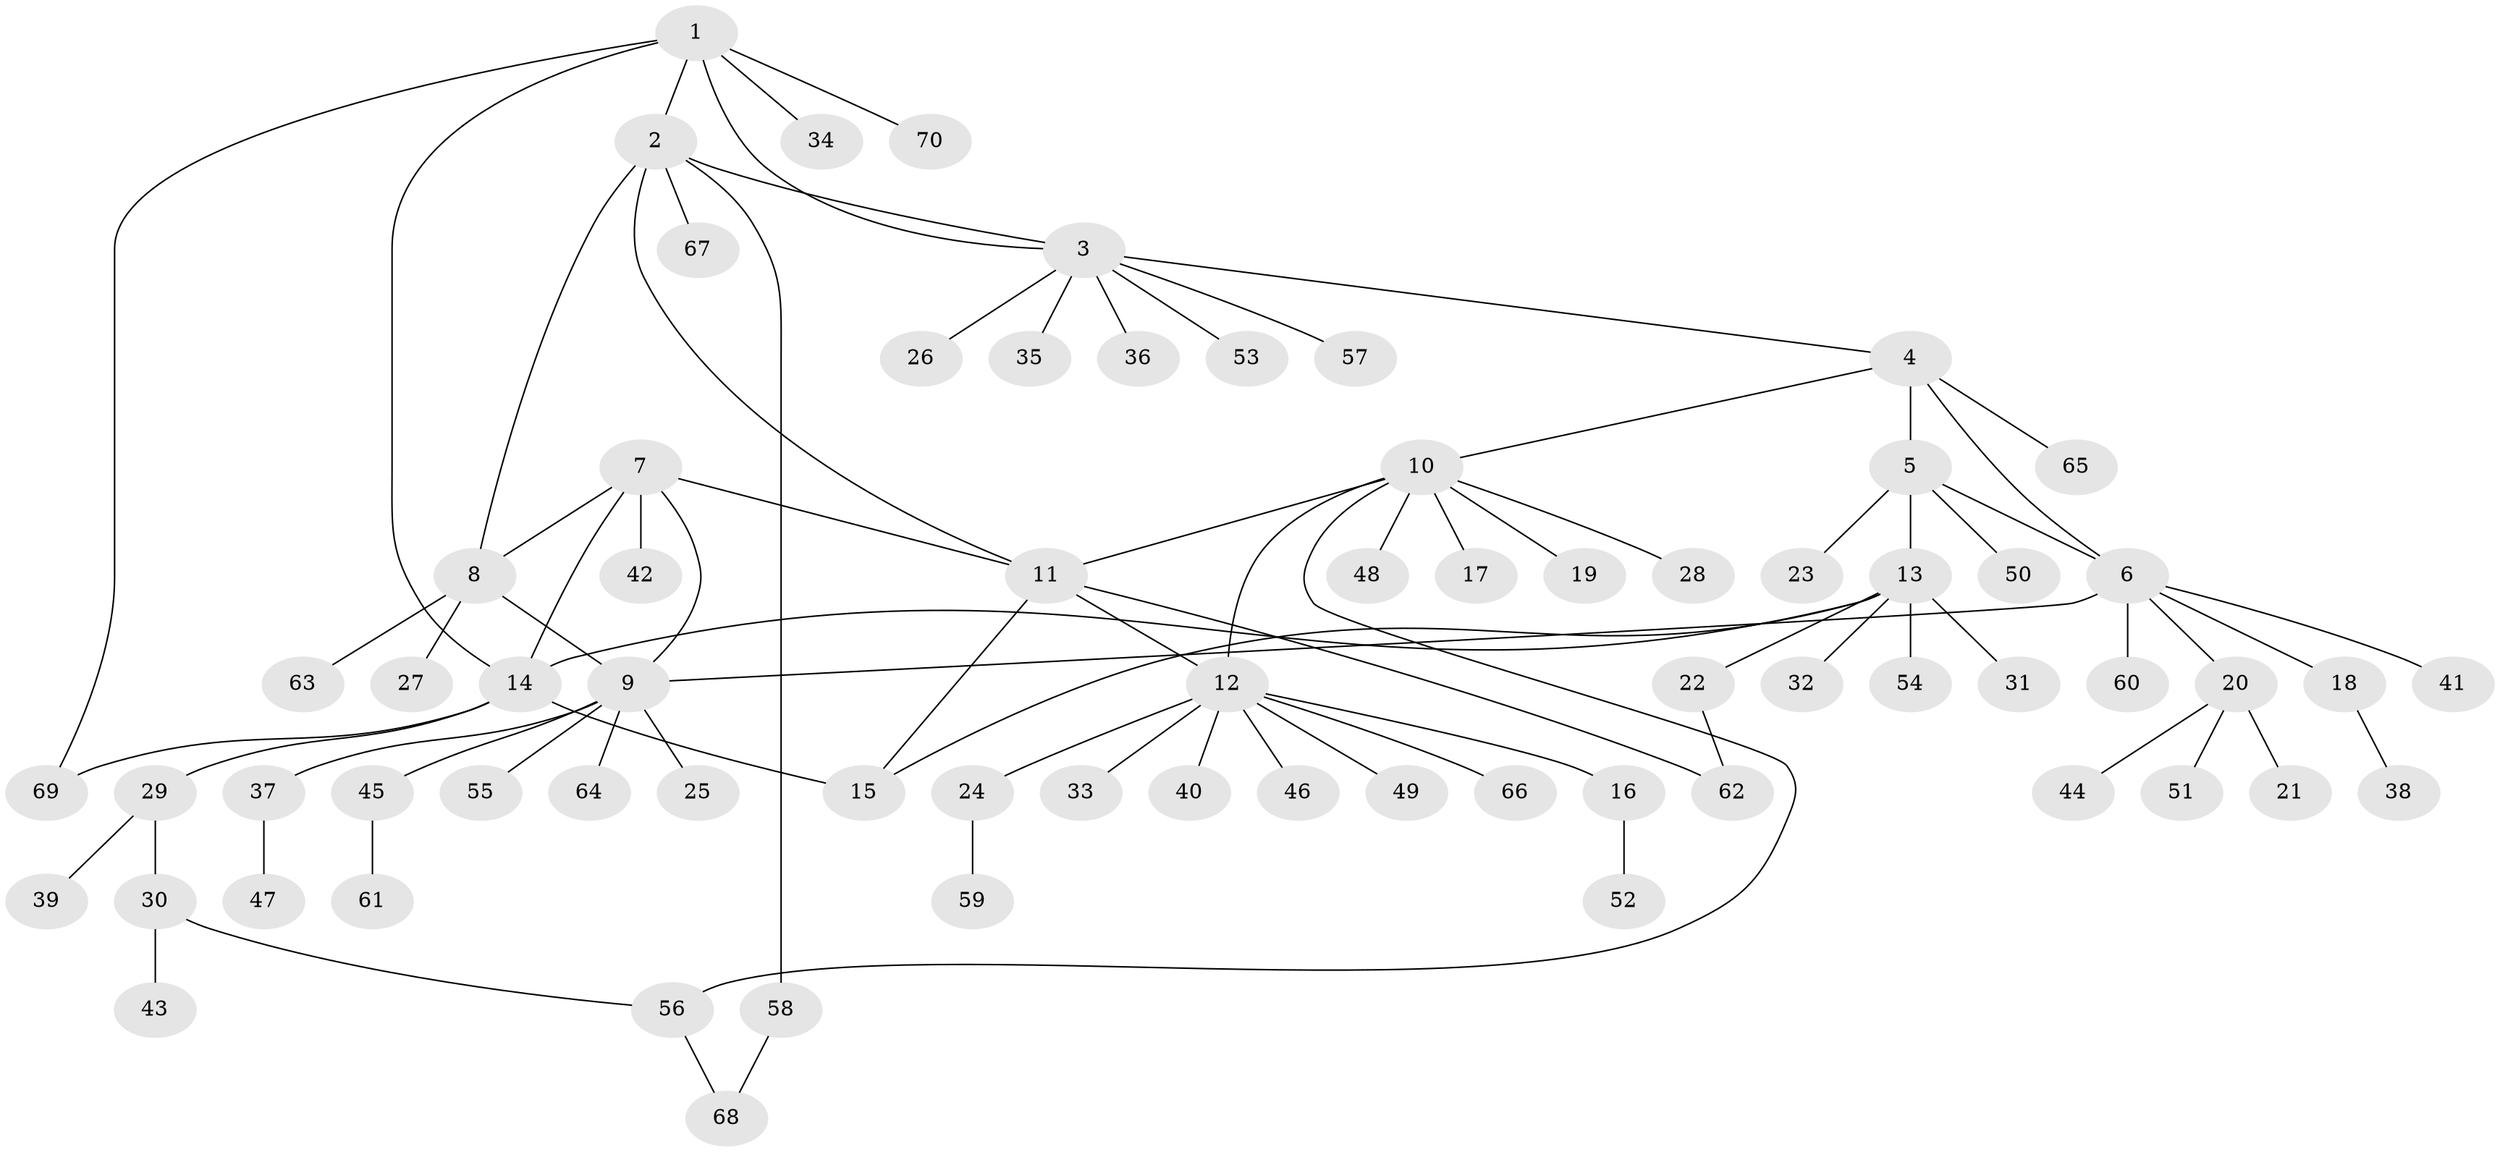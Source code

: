 // Generated by graph-tools (version 1.1) at 2025/54/03/09/25 04:54:10]
// undirected, 70 vertices, 84 edges
graph export_dot {
graph [start="1"]
  node [color=gray90,style=filled];
  1;
  2;
  3;
  4;
  5;
  6;
  7;
  8;
  9;
  10;
  11;
  12;
  13;
  14;
  15;
  16;
  17;
  18;
  19;
  20;
  21;
  22;
  23;
  24;
  25;
  26;
  27;
  28;
  29;
  30;
  31;
  32;
  33;
  34;
  35;
  36;
  37;
  38;
  39;
  40;
  41;
  42;
  43;
  44;
  45;
  46;
  47;
  48;
  49;
  50;
  51;
  52;
  53;
  54;
  55;
  56;
  57;
  58;
  59;
  60;
  61;
  62;
  63;
  64;
  65;
  66;
  67;
  68;
  69;
  70;
  1 -- 2;
  1 -- 3;
  1 -- 14;
  1 -- 34;
  1 -- 69;
  1 -- 70;
  2 -- 3;
  2 -- 8;
  2 -- 11;
  2 -- 58;
  2 -- 67;
  3 -- 4;
  3 -- 26;
  3 -- 35;
  3 -- 36;
  3 -- 53;
  3 -- 57;
  4 -- 5;
  4 -- 6;
  4 -- 10;
  4 -- 65;
  5 -- 6;
  5 -- 13;
  5 -- 23;
  5 -- 50;
  6 -- 9;
  6 -- 18;
  6 -- 20;
  6 -- 41;
  6 -- 60;
  7 -- 8;
  7 -- 9;
  7 -- 11;
  7 -- 14;
  7 -- 42;
  8 -- 9;
  8 -- 27;
  8 -- 63;
  9 -- 25;
  9 -- 37;
  9 -- 45;
  9 -- 55;
  9 -- 64;
  10 -- 11;
  10 -- 12;
  10 -- 17;
  10 -- 19;
  10 -- 28;
  10 -- 48;
  10 -- 56;
  11 -- 12;
  11 -- 15;
  11 -- 62;
  12 -- 16;
  12 -- 24;
  12 -- 33;
  12 -- 40;
  12 -- 46;
  12 -- 49;
  12 -- 66;
  13 -- 14;
  13 -- 15;
  13 -- 22;
  13 -- 31;
  13 -- 32;
  13 -- 54;
  14 -- 15;
  14 -- 29;
  14 -- 69;
  16 -- 52;
  18 -- 38;
  20 -- 21;
  20 -- 44;
  20 -- 51;
  22 -- 62;
  24 -- 59;
  29 -- 30;
  29 -- 39;
  30 -- 43;
  30 -- 56;
  37 -- 47;
  45 -- 61;
  56 -- 68;
  58 -- 68;
}
